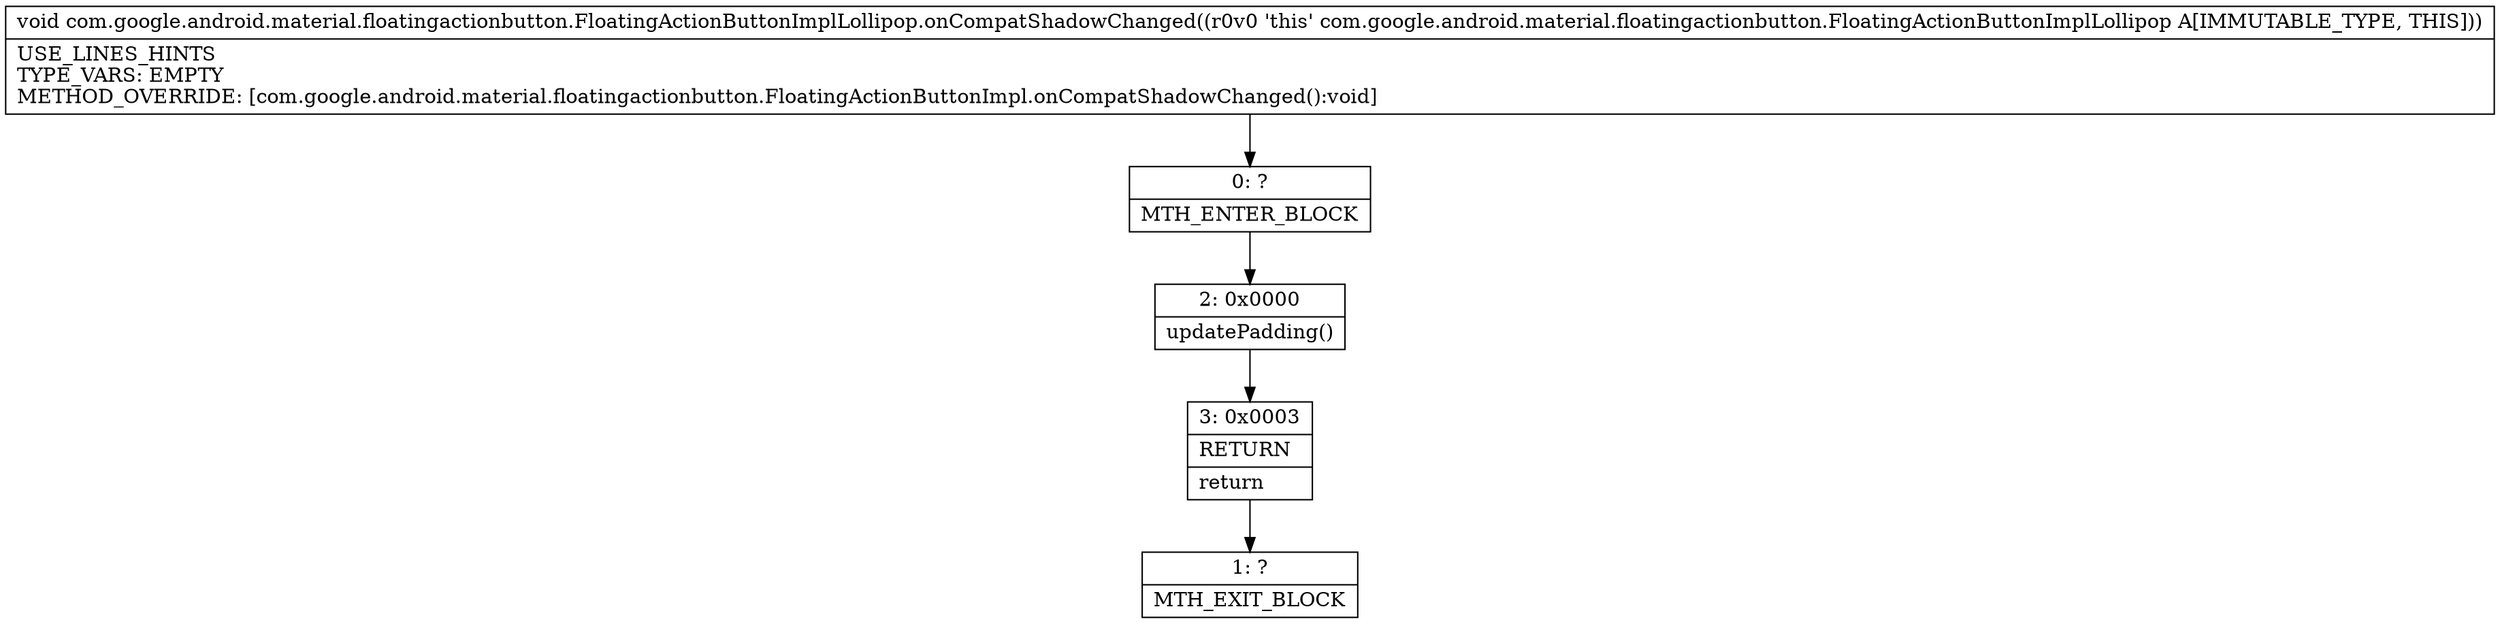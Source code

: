 digraph "CFG forcom.google.android.material.floatingactionbutton.FloatingActionButtonImplLollipop.onCompatShadowChanged()V" {
Node_0 [shape=record,label="{0\:\ ?|MTH_ENTER_BLOCK\l}"];
Node_2 [shape=record,label="{2\:\ 0x0000|updatePadding()\l}"];
Node_3 [shape=record,label="{3\:\ 0x0003|RETURN\l|return\l}"];
Node_1 [shape=record,label="{1\:\ ?|MTH_EXIT_BLOCK\l}"];
MethodNode[shape=record,label="{void com.google.android.material.floatingactionbutton.FloatingActionButtonImplLollipop.onCompatShadowChanged((r0v0 'this' com.google.android.material.floatingactionbutton.FloatingActionButtonImplLollipop A[IMMUTABLE_TYPE, THIS]))  | USE_LINES_HINTS\lTYPE_VARS: EMPTY\lMETHOD_OVERRIDE: [com.google.android.material.floatingactionbutton.FloatingActionButtonImpl.onCompatShadowChanged():void]\l}"];
MethodNode -> Node_0;Node_0 -> Node_2;
Node_2 -> Node_3;
Node_3 -> Node_1;
}

